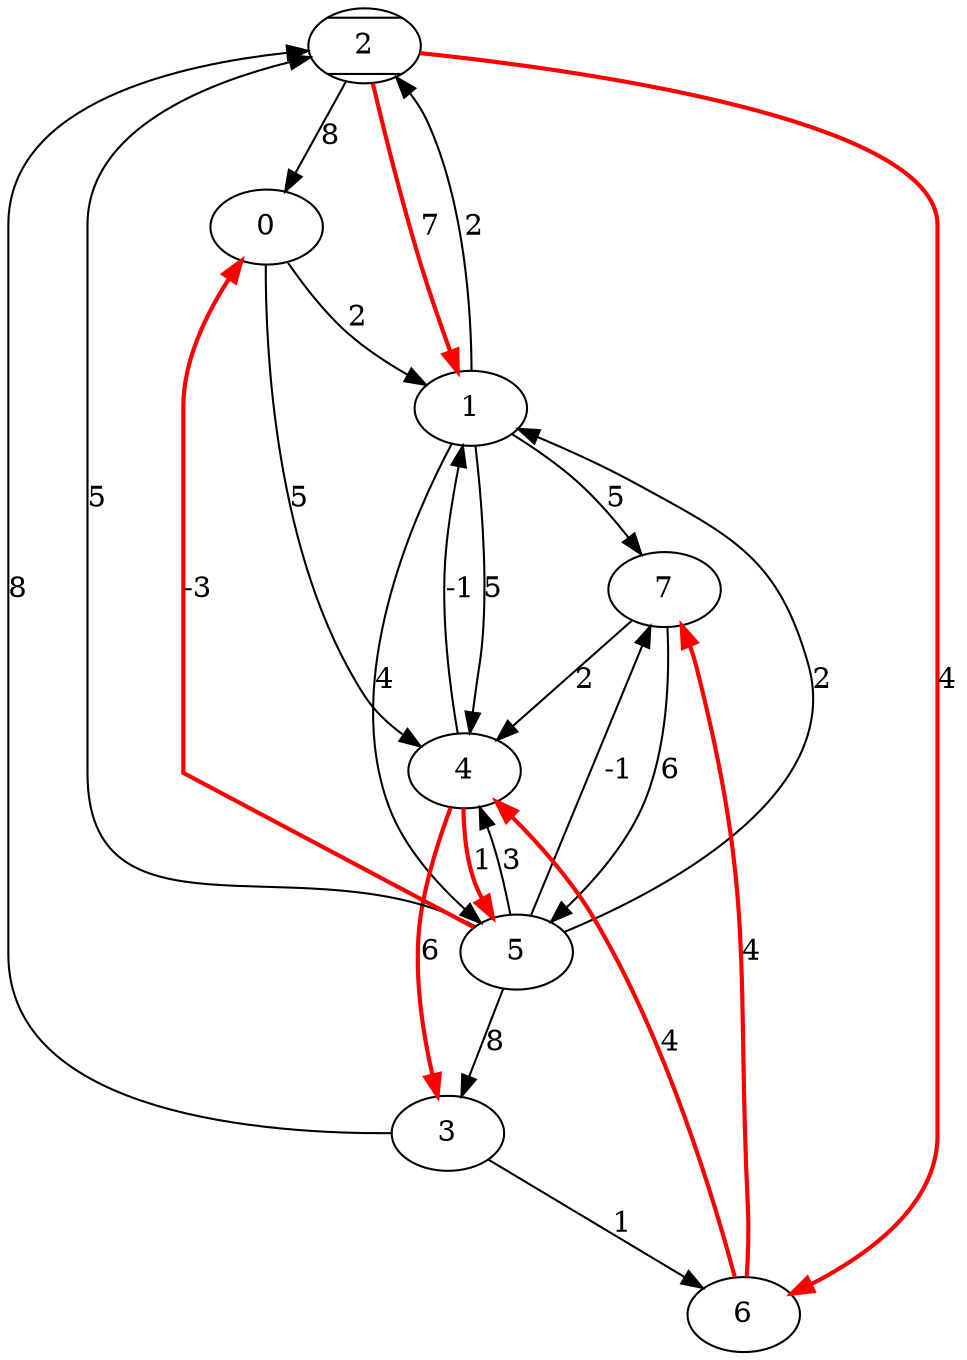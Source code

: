 digraph G {
    2[style = diagonals];
    0 -> 1 [label = 2];
    0 -> 4 [label = 5];
    1 -> 2 [label = 2];
    1 -> 4 [label = 5];
    1 -> 5 [label = 4];
    1 -> 7 [label = 5];
    2 -> 0 [label = 8];
    2 -> 1 [label = 7] [style = bold][color = red];
    2 -> 6 [label = 4] [style = bold][color = red];
    3 -> 2 [label = 8];
    3 -> 6 [label = 1];
    4 -> 1 [label = -1];
    4 -> 3 [label = 6] [style = bold][color = red];
    4 -> 5 [label = 1] [style = bold][color = red];
    5 -> 0 [label = -3] [style = bold][color = red];
    5 -> 1 [label = 2];
    5 -> 2 [label = 5];
    5 -> 3 [label = 8];
    5 -> 4 [label = 3];
    5 -> 7 [label = -1];
    6 -> 4 [label = 4] [style = bold][color = red];
    6 -> 7 [label = 4] [style = bold][color = red];
    7 -> 4 [label = 2];
    7 -> 5 [label = 6];
}